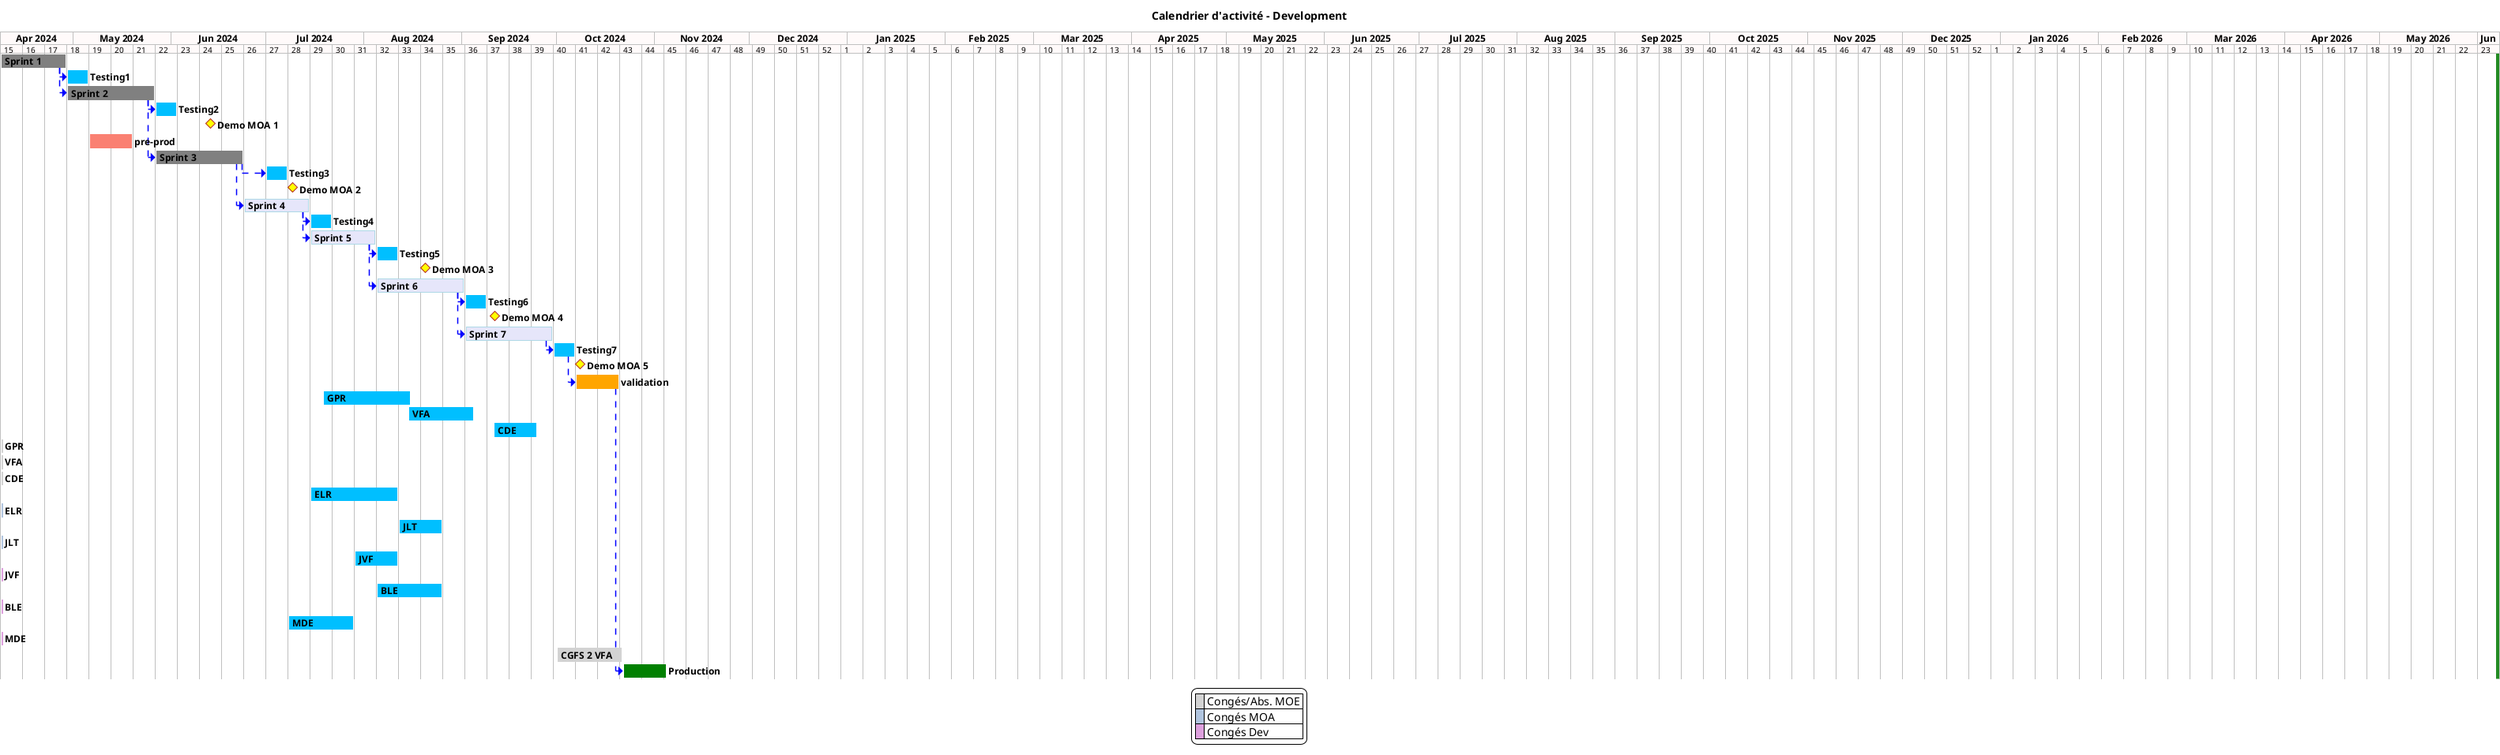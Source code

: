 @startgantt
hide footbox

<style>
ganttDiagram {
    unstartedTask {
        FontName Helvetica
        FontColor Black
        FontSize 12
        FontStyle bold
        BackGroundColor DeepSkyBlue
        LineColor DeepSkyBlue
    }
    task {
        FontName Helvetica
        FontColor Black
        FontSize 12
        FontStyle bold
        BackGroundColor DeepSkyBlue
        LineColor DeepSkyBlue
    }
    milestone {
        FontColor black
        FontSize 12
        FontStyle bold
        BackGroundColor yellow
        LineColor FireBrick
    }
    note {
        FontColor DarkGreen
        FontSize 10
        LineColor OrangeRed
    }
    arrow {
        FontName Helvetica
        FontColor red
        FontSize 18
        FontStyle bold
        BackGroundColor GreenYellow
        LineColor blue
        LineStyle 8.0;13.0
        LineThickness 3.0
    }
    separator {
        BackgroundColor OliveDrab
        LineStyle 8.0;3.0
        LineColor Gray
        LineThickness 1.0
        FontSize 16
        FontStyle bold
        FontColor White
        Margin 5
        Padding 6
    }
    timeline {
        BackgroundColor Snow
    }
    closed {
        BackgroundColor pink
        FontColor red
    }
}
</style>

printscale weekly
projectscale weekly

title Calendrier d'activité - Development

today is colored in forestGreen

Project starts the 2024/04/08

[Sprint 1] as [TASK1] requires 3 weeks
[TASK1] is colored in grey

[Testing1] requires 1 week
[TASK1]->[Testing1]


[Sprint 2] as [TASK2] requires 4 weeks
[TASK2] is colored in Grey
[TASK1]->[TASK2]
[Testing2] requires 1 week
[TASK2]->[Testing2]
[Demo MOA 1] happens 11 day after [Testing2]'s end

[pre-prod] as [PREPROD] requires 2 week and starts the 6th of May 2024
[PREPROD] is colored in salmon

[Sprint 3] as [TASK3] requires 4 weeks
[TASK3] is colored in grey
[TASK2]->[TASK3]
[Testing3] requires 1 week and starts the 1th of July 2024
[TASK3]->[Testing3]
[Demo MOA 2] happens 9th of July 2024

[Sprint 4] as [TASK4] requires 3 weeks
[TASK4] is colored in Lavender/LightBlue
[TASK3]->[TASK4]
[Testing4] requires 1 week
[TASK4]->[Testing4]


[Sprint 5] as [TASK5] requires 3 weeks
[TASK5] is colored in Lavender/LightBlue
[TASK4]->[TASK5]
[Testing5] requires 1 week and starts the 5th of August 2024
[TASK5]->[Testing5]
[Demo MOA 3] happens 20th of August 2024

[Sprint 6] as [TASK6] requires 4 weeks and starts the 5th of August 2024
[TASK6] is colored in Lavender/LightBlue
[TASK5]->[TASK6]
[Testing6] requires 1 week
[TASK6]->[Testing6]
[Demo MOA 4] happens 3 day after [Testing6]'s end

[Sprint 7] as [TASK7] requires 4 weeks and starts the 2th of September 2024
[TASK7] is colored in Lavender/LightBlue
[TASK6]->[TASK7]
[TASK7]->[Testing7]
[Testing7] requires 1 week and starts the 22th of September 2024
[Demo MOA 5] happens 2 day after [Testing7]'s end

[validation] as [VAL] requires 2 week and starts the 1th of October 2024
[VAL] is colored in orange
[Testing7]->[VAL]

[GPR] as [CONG_GPR] requires 4 week and starts the 19th of July 2024
[VFA] as [CONG_VFA] requires 3 week and starts the 15th of August 2024
[CDE] as [CONG_CDE] requires 2 week and starts the 11 of september 2024
[GPR] is colored in lightgrey
[VFA] is colored in lightgrey
[CDE] is colored in lightgrey

[ELR] as [CONG_ELR] requires 4 week and starts the 15 of July 2024
[ELR] is colored in lightsteelblue

[JLT] as [CONG_JLT] requires 2 week and starts the 12 of August 2024
[JLT] is colored in lightsteelblue

[JVF] as [CONG_JVF] requires 2 week and starts the 29th of July 2024
[JVF] is colored in plum

[BLE] as [CONG_BLE] requires 3 week and starts the 5th of August 2024
[BLE] is colored in plum

[MDE] as [CONG_MDE] requires 3 week and starts the 8th of July 2024
[MDE] is colored in plum

[CGFS 2 VFA] as [EMB] requires 3 week and starts the 31th of September 2024
[EMB] is colored in lightgrey


[Production] as [PROD] requires 2 week and starts the 22th of October 2024
[PROD] is colored in green
[VAL]->[PROD]

skinparam legendBackgroundColor with

legend
  |<#lightgrey>  | Congés/Abs. MOE |
  |<#lightsteelblue>  | Congés MOA |
  |<#plum>   | Congés Dev |
end legend

@endgantt
